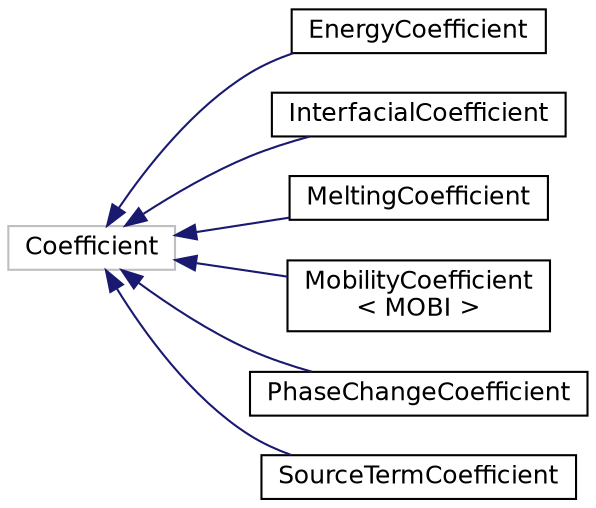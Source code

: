 digraph "Graphical Class Hierarchy"
{
  bgcolor="transparent";
  edge [fontname="Helvetica",fontsize="12",labelfontname="Helvetica",labelfontsize="12"];
  node [fontname="Helvetica",fontsize="12",shape=record];
  rankdir="LR";
  Node70 [label="Coefficient",height=0.2,width=0.4,color="grey75"];
  Node70 -> Node0 [dir="back",color="midnightblue",fontsize="12",style="solid",fontname="Helvetica"];
  Node0 [label="EnergyCoefficient",height=0.2,width=0.4,color="black",URL="$classEnergyCoefficient.html"];
  Node70 -> Node72 [dir="back",color="midnightblue",fontsize="12",style="solid",fontname="Helvetica"];
  Node72 [label="InterfacialCoefficient",height=0.2,width=0.4,color="black",URL="$classInterfacialCoefficient.html"];
  Node70 -> Node73 [dir="back",color="midnightblue",fontsize="12",style="solid",fontname="Helvetica"];
  Node73 [label="MeltingCoefficient",height=0.2,width=0.4,color="black",URL="$classMeltingCoefficient.html"];
  Node70 -> Node74 [dir="back",color="midnightblue",fontsize="12",style="solid",fontname="Helvetica"];
  Node74 [label="MobilityCoefficient\l\< MOBI \>",height=0.2,width=0.4,color="black",URL="$classMobilityCoefficient.html"];
  Node70 -> Node75 [dir="back",color="midnightblue",fontsize="12",style="solid",fontname="Helvetica"];
  Node75 [label="PhaseChangeCoefficient",height=0.2,width=0.4,color="black",URL="$classPhaseChangeCoefficient.html"];
  Node70 -> Node76 [dir="back",color="midnightblue",fontsize="12",style="solid",fontname="Helvetica"];
  Node76 [label="SourceTermCoefficient",height=0.2,width=0.4,color="black",URL="$classSourceTermCoefficient.html"];
}
